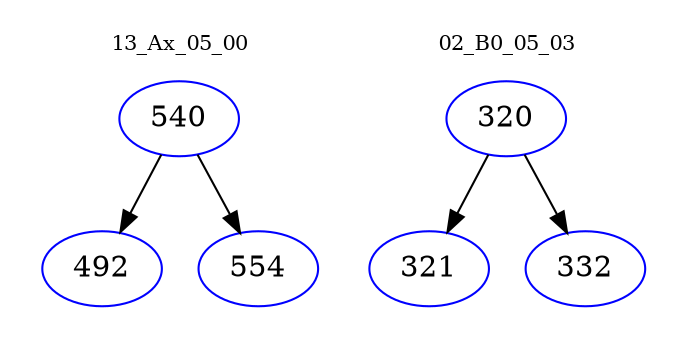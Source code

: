 digraph{
subgraph cluster_0 {
color = white
label = "13_Ax_05_00";
fontsize=10;
T0_540 [label="540", color="blue"]
T0_540 -> T0_492 [color="black"]
T0_492 [label="492", color="blue"]
T0_540 -> T0_554 [color="black"]
T0_554 [label="554", color="blue"]
}
subgraph cluster_1 {
color = white
label = "02_B0_05_03";
fontsize=10;
T1_320 [label="320", color="blue"]
T1_320 -> T1_321 [color="black"]
T1_321 [label="321", color="blue"]
T1_320 -> T1_332 [color="black"]
T1_332 [label="332", color="blue"]
}
}
